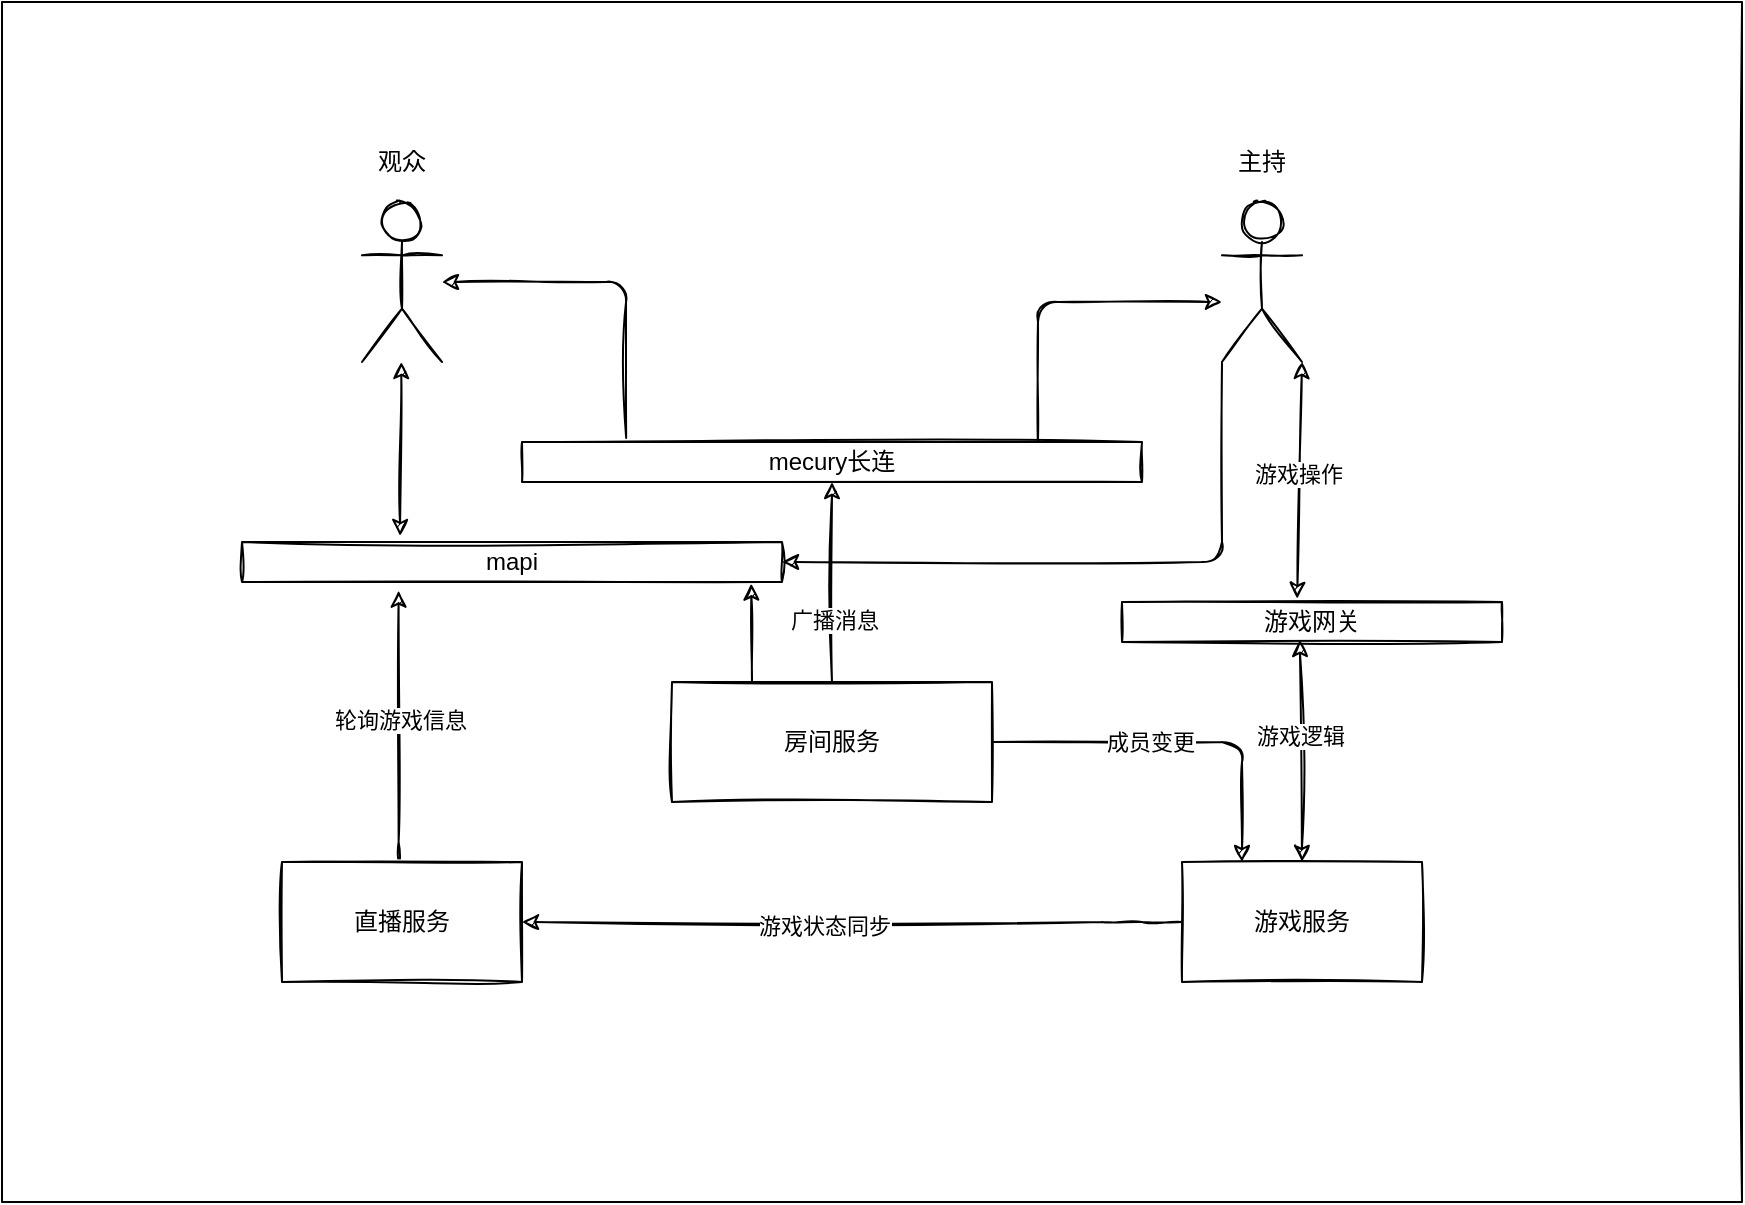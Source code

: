 <mxfile version="14.4.8" type="github">
  <diagram id="C5RBs43oDa-KdzZeNtuy" name="Page-1">
    <mxGraphModel dx="788" dy="1681" grid="1" gridSize="10" guides="1" tooltips="1" connect="1" arrows="1" fold="1" page="1" pageScale="1" pageWidth="827" pageHeight="1169" math="0" shadow="0">
      <root>
        <mxCell id="WIyWlLk6GJQsqaUBKTNV-0" />
        <mxCell id="WIyWlLk6GJQsqaUBKTNV-1" parent="WIyWlLk6GJQsqaUBKTNV-0" />
        <mxCell id="wSIf6lspD1HMRtOKXeUn-1" value="" style="whiteSpace=wrap;html=1;labelBackgroundColor=none;sketch=1;" vertex="1" parent="WIyWlLk6GJQsqaUBKTNV-1">
          <mxGeometry x="50" y="-30" width="870" height="600" as="geometry" />
        </mxCell>
        <mxCell id="wSIf6lspD1HMRtOKXeUn-2" value="mapi" style="whiteSpace=wrap;html=1;arcSize=50;labelBackgroundColor=none;sketch=1;" vertex="1" parent="WIyWlLk6GJQsqaUBKTNV-1">
          <mxGeometry x="170" y="240" width="270" height="20" as="geometry" />
        </mxCell>
        <mxCell id="wSIf6lspD1HMRtOKXeUn-3" value="" style="shape=umlActor;verticalLabelPosition=bottom;verticalAlign=top;html=1;outlineConnect=0;labelBackgroundColor=none;sketch=1;" vertex="1" parent="WIyWlLk6GJQsqaUBKTNV-1">
          <mxGeometry x="230" y="70" width="40" height="80" as="geometry" />
        </mxCell>
        <mxCell id="wSIf6lspD1HMRtOKXeUn-4" value="" style="shape=umlActor;verticalLabelPosition=bottom;verticalAlign=top;html=1;outlineConnect=0;labelBackgroundColor=none;sketch=1;" vertex="1" parent="WIyWlLk6GJQsqaUBKTNV-1">
          <mxGeometry x="660" y="70" width="40" height="80" as="geometry" />
        </mxCell>
        <mxCell id="wSIf6lspD1HMRtOKXeUn-8" value="游戏网关" style="whiteSpace=wrap;html=1;arcSize=50;labelBackgroundColor=none;sketch=1;" vertex="1" parent="WIyWlLk6GJQsqaUBKTNV-1">
          <mxGeometry x="610" y="270" width="190" height="20" as="geometry" />
        </mxCell>
        <mxCell id="wSIf6lspD1HMRtOKXeUn-22" style="edgeStyle=orthogonalEdgeStyle;orthogonalLoop=1;jettySize=auto;html=1;entryX=0.29;entryY=1.215;entryDx=0;entryDy=0;labelBackgroundColor=none;sketch=1;entryPerimeter=0;exitX=0.5;exitY=0;exitDx=0;exitDy=0;" edge="1" parent="WIyWlLk6GJQsqaUBKTNV-1" source="wSIf6lspD1HMRtOKXeUn-9" target="wSIf6lspD1HMRtOKXeUn-2">
          <mxGeometry relative="1" as="geometry">
            <Array as="points">
              <mxPoint x="248" y="400" />
            </Array>
          </mxGeometry>
        </mxCell>
        <mxCell id="wSIf6lspD1HMRtOKXeUn-36" value="轮询游戏信息" style="edgeLabel;html=1;align=center;verticalAlign=middle;resizable=0;points=[];" vertex="1" connectable="0" parent="wSIf6lspD1HMRtOKXeUn-22">
          <mxGeometry x="0.058" relative="1" as="geometry">
            <mxPoint as="offset" />
          </mxGeometry>
        </mxCell>
        <mxCell id="wSIf6lspD1HMRtOKXeUn-9" value="直播服务" style="whiteSpace=wrap;html=1;labelBackgroundColor=none;sketch=1;" vertex="1" parent="WIyWlLk6GJQsqaUBKTNV-1">
          <mxGeometry x="190" y="400" width="120" height="60" as="geometry" />
        </mxCell>
        <mxCell id="wSIf6lspD1HMRtOKXeUn-20" style="edgeStyle=orthogonalEdgeStyle;orthogonalLoop=1;jettySize=auto;html=1;entryX=1;entryY=0.5;entryDx=0;entryDy=0;exitX=0;exitY=0.5;exitDx=0;exitDy=0;labelBackgroundColor=none;sketch=1;" edge="1" parent="WIyWlLk6GJQsqaUBKTNV-1" source="wSIf6lspD1HMRtOKXeUn-10" target="wSIf6lspD1HMRtOKXeUn-9">
          <mxGeometry relative="1" as="geometry">
            <Array as="points">
              <mxPoint x="610" y="430" />
              <mxPoint x="610" y="430" />
            </Array>
          </mxGeometry>
        </mxCell>
        <mxCell id="wSIf6lspD1HMRtOKXeUn-41" value="游戏状态同步" style="edgeLabel;html=1;align=center;verticalAlign=middle;resizable=0;points=[];" vertex="1" connectable="0" parent="wSIf6lspD1HMRtOKXeUn-20">
          <mxGeometry x="0.089" y="2" relative="1" as="geometry">
            <mxPoint as="offset" />
          </mxGeometry>
        </mxCell>
        <mxCell id="wSIf6lspD1HMRtOKXeUn-10" value="游戏服务" style="whiteSpace=wrap;html=1;labelBackgroundColor=none;sketch=1;" vertex="1" parent="WIyWlLk6GJQsqaUBKTNV-1">
          <mxGeometry x="640" y="400" width="120" height="60" as="geometry" />
        </mxCell>
        <mxCell id="wSIf6lspD1HMRtOKXeUn-11" value="房间服务" style="whiteSpace=wrap;html=1;labelBackgroundColor=none;sketch=1;" vertex="1" parent="WIyWlLk6GJQsqaUBKTNV-1">
          <mxGeometry x="385" y="310" width="160" height="60" as="geometry" />
        </mxCell>
        <mxCell id="wSIf6lspD1HMRtOKXeUn-12" value="mecury长连" style="whiteSpace=wrap;html=1;arcSize=50;labelBackgroundColor=none;sketch=1;" vertex="1" parent="WIyWlLk6GJQsqaUBKTNV-1">
          <mxGeometry x="310" y="190" width="310" height="20" as="geometry" />
        </mxCell>
        <mxCell id="wSIf6lspD1HMRtOKXeUn-23" value="" style="endArrow=classic;html=1;exitX=0.832;exitY=0;exitDx=0;exitDy=0;exitPerimeter=0;labelBackgroundColor=none;sketch=1;" edge="1" parent="WIyWlLk6GJQsqaUBKTNV-1" source="wSIf6lspD1HMRtOKXeUn-12">
          <mxGeometry width="50" height="50" relative="1" as="geometry">
            <mxPoint x="480" y="360" as="sourcePoint" />
            <mxPoint x="660" y="120" as="targetPoint" />
            <Array as="points">
              <mxPoint x="568" y="120" />
            </Array>
          </mxGeometry>
        </mxCell>
        <mxCell id="wSIf6lspD1HMRtOKXeUn-24" value="" style="endArrow=classic;html=1;exitX=0.168;exitY=-0.1;exitDx=0;exitDy=0;exitPerimeter=0;labelBackgroundColor=none;sketch=1;" edge="1" parent="WIyWlLk6GJQsqaUBKTNV-1" source="wSIf6lspD1HMRtOKXeUn-12" target="wSIf6lspD1HMRtOKXeUn-3">
          <mxGeometry width="50" height="50" relative="1" as="geometry">
            <mxPoint x="480" y="360" as="sourcePoint" />
            <mxPoint x="530" y="310" as="targetPoint" />
            <Array as="points">
              <mxPoint x="362" y="110" />
            </Array>
          </mxGeometry>
        </mxCell>
        <mxCell id="wSIf6lspD1HMRtOKXeUn-25" value="" style="endArrow=classic;startArrow=classic;html=1;exitX=0.461;exitY=-0.079;exitDx=0;exitDy=0;labelBackgroundColor=none;sketch=1;entryX=1;entryY=1;entryDx=0;entryDy=0;entryPerimeter=0;exitPerimeter=0;" edge="1" parent="WIyWlLk6GJQsqaUBKTNV-1" source="wSIf6lspD1HMRtOKXeUn-8" target="wSIf6lspD1HMRtOKXeUn-4">
          <mxGeometry width="50" height="50" relative="1" as="geometry">
            <mxPoint x="660" y="420" as="sourcePoint" />
            <mxPoint x="710" y="370" as="targetPoint" />
          </mxGeometry>
        </mxCell>
        <mxCell id="wSIf6lspD1HMRtOKXeUn-39" value="游戏操作" style="edgeLabel;html=1;align=center;verticalAlign=middle;resizable=0;points=[];" vertex="1" connectable="0" parent="wSIf6lspD1HMRtOKXeUn-25">
          <mxGeometry x="0.059" y="1" relative="1" as="geometry">
            <mxPoint as="offset" />
          </mxGeometry>
        </mxCell>
        <mxCell id="wSIf6lspD1HMRtOKXeUn-26" value="" style="endArrow=classic;html=1;entryX=0.943;entryY=1.038;entryDx=0;entryDy=0;exitX=0.25;exitY=0;exitDx=0;exitDy=0;labelBackgroundColor=none;sketch=1;entryPerimeter=0;" edge="1" parent="WIyWlLk6GJQsqaUBKTNV-1" source="wSIf6lspD1HMRtOKXeUn-11" target="wSIf6lspD1HMRtOKXeUn-2">
          <mxGeometry width="50" height="50" relative="1" as="geometry">
            <mxPoint x="340" y="380" as="sourcePoint" />
            <mxPoint x="390" y="330" as="targetPoint" />
          </mxGeometry>
        </mxCell>
        <mxCell id="wSIf6lspD1HMRtOKXeUn-27" value="" style="endArrow=classic;html=1;entryX=0.5;entryY=1;entryDx=0;entryDy=0;labelBackgroundColor=none;sketch=1;exitX=0.5;exitY=0;exitDx=0;exitDy=0;" edge="1" parent="WIyWlLk6GJQsqaUBKTNV-1" source="wSIf6lspD1HMRtOKXeUn-11" target="wSIf6lspD1HMRtOKXeUn-12">
          <mxGeometry width="50" height="50" relative="1" as="geometry">
            <mxPoint x="350" y="360" as="sourcePoint" />
            <mxPoint x="400" y="310" as="targetPoint" />
          </mxGeometry>
        </mxCell>
        <mxCell id="wSIf6lspD1HMRtOKXeUn-35" value="广播消息" style="edgeLabel;html=1;align=center;verticalAlign=middle;resizable=0;points=[];" vertex="1" connectable="0" parent="wSIf6lspD1HMRtOKXeUn-27">
          <mxGeometry x="-0.38" y="-1" relative="1" as="geometry">
            <mxPoint as="offset" />
          </mxGeometry>
        </mxCell>
        <mxCell id="wSIf6lspD1HMRtOKXeUn-28" value="" style="endArrow=classic;startArrow=classic;html=1;entryX=0.468;entryY=0.95;entryDx=0;entryDy=0;entryPerimeter=0;exitX=0.5;exitY=0;exitDx=0;exitDy=0;labelBackgroundColor=none;sketch=1;" edge="1" parent="WIyWlLk6GJQsqaUBKTNV-1" source="wSIf6lspD1HMRtOKXeUn-10" target="wSIf6lspD1HMRtOKXeUn-8">
          <mxGeometry width="50" height="50" relative="1" as="geometry">
            <mxPoint x="669.997" y="490" as="sourcePoint" />
            <mxPoint x="674.64" y="360" as="targetPoint" />
          </mxGeometry>
        </mxCell>
        <mxCell id="wSIf6lspD1HMRtOKXeUn-40" value="游戏逻辑" style="edgeLabel;html=1;align=center;verticalAlign=middle;resizable=0;points=[];" vertex="1" connectable="0" parent="wSIf6lspD1HMRtOKXeUn-28">
          <mxGeometry x="0.144" y="1" relative="1" as="geometry">
            <mxPoint as="offset" />
          </mxGeometry>
        </mxCell>
        <mxCell id="wSIf6lspD1HMRtOKXeUn-30" value="观众" style="text;html=1;strokeColor=none;fillColor=none;align=center;verticalAlign=middle;whiteSpace=wrap;labelBackgroundColor=none;sketch=1;" vertex="1" parent="WIyWlLk6GJQsqaUBKTNV-1">
          <mxGeometry x="230" y="40" width="40" height="20" as="geometry" />
        </mxCell>
        <mxCell id="wSIf6lspD1HMRtOKXeUn-31" value="主持" style="text;html=1;strokeColor=none;fillColor=none;align=center;verticalAlign=middle;whiteSpace=wrap;labelBackgroundColor=none;sketch=1;" vertex="1" parent="WIyWlLk6GJQsqaUBKTNV-1">
          <mxGeometry x="660" y="40" width="40" height="20" as="geometry" />
        </mxCell>
        <mxCell id="wSIf6lspD1HMRtOKXeUn-32" value="" style="endArrow=classic;startArrow=classic;html=1;labelBackgroundColor=none;sketch=1;" edge="1" parent="WIyWlLk6GJQsqaUBKTNV-1" source="wSIf6lspD1HMRtOKXeUn-3">
          <mxGeometry width="50" height="50" relative="1" as="geometry">
            <mxPoint x="100" y="200" as="sourcePoint" />
            <mxPoint x="249" y="237" as="targetPoint" />
            <Array as="points" />
          </mxGeometry>
        </mxCell>
        <mxCell id="wSIf6lspD1HMRtOKXeUn-33" value="" style="endArrow=classic;html=1;labelBackgroundColor=none;exitX=0;exitY=1;exitDx=0;exitDy=0;exitPerimeter=0;entryX=1;entryY=0.5;entryDx=0;entryDy=0;sketch=1;" edge="1" parent="WIyWlLk6GJQsqaUBKTNV-1" source="wSIf6lspD1HMRtOKXeUn-4" target="wSIf6lspD1HMRtOKXeUn-2">
          <mxGeometry width="50" height="50" relative="1" as="geometry">
            <mxPoint x="520" y="290" as="sourcePoint" />
            <mxPoint x="570" y="240" as="targetPoint" />
            <Array as="points">
              <mxPoint x="660" y="250" />
            </Array>
          </mxGeometry>
        </mxCell>
        <mxCell id="wSIf6lspD1HMRtOKXeUn-34" value="" style="endArrow=classic;html=1;entryX=0.25;entryY=0;entryDx=0;entryDy=0;exitX=1;exitY=0.5;exitDx=0;exitDy=0;labelBackgroundColor=none;sketch=1;" edge="1" parent="WIyWlLk6GJQsqaUBKTNV-1" source="wSIf6lspD1HMRtOKXeUn-11" target="wSIf6lspD1HMRtOKXeUn-10">
          <mxGeometry width="50" height="50" relative="1" as="geometry">
            <mxPoint x="440" y="340" as="sourcePoint" />
            <mxPoint x="438.75" y="270" as="targetPoint" />
            <Array as="points">
              <mxPoint x="670" y="340" />
            </Array>
          </mxGeometry>
        </mxCell>
        <mxCell id="wSIf6lspD1HMRtOKXeUn-42" value="成员变更" style="edgeLabel;html=1;align=center;verticalAlign=middle;resizable=0;points=[];" vertex="1" connectable="0" parent="wSIf6lspD1HMRtOKXeUn-34">
          <mxGeometry x="-0.149" relative="1" as="geometry">
            <mxPoint as="offset" />
          </mxGeometry>
        </mxCell>
      </root>
    </mxGraphModel>
  </diagram>
</mxfile>
